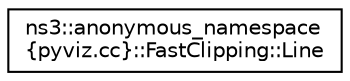 digraph "Graphical Class Hierarchy"
{
 // LATEX_PDF_SIZE
  edge [fontname="Helvetica",fontsize="10",labelfontname="Helvetica",labelfontsize="10"];
  node [fontname="Helvetica",fontsize="10",shape=record];
  rankdir="LR";
  Node0 [label="ns3::anonymous_namespace\l\{pyviz.cc\}::FastClipping::Line",height=0.2,width=0.4,color="black", fillcolor="white", style="filled",URL="$structns3_1_1anonymous__namespace_02pyviz_8cc_03_1_1_fast_clipping_1_1_line.html",tooltip="Line structure."];
}
